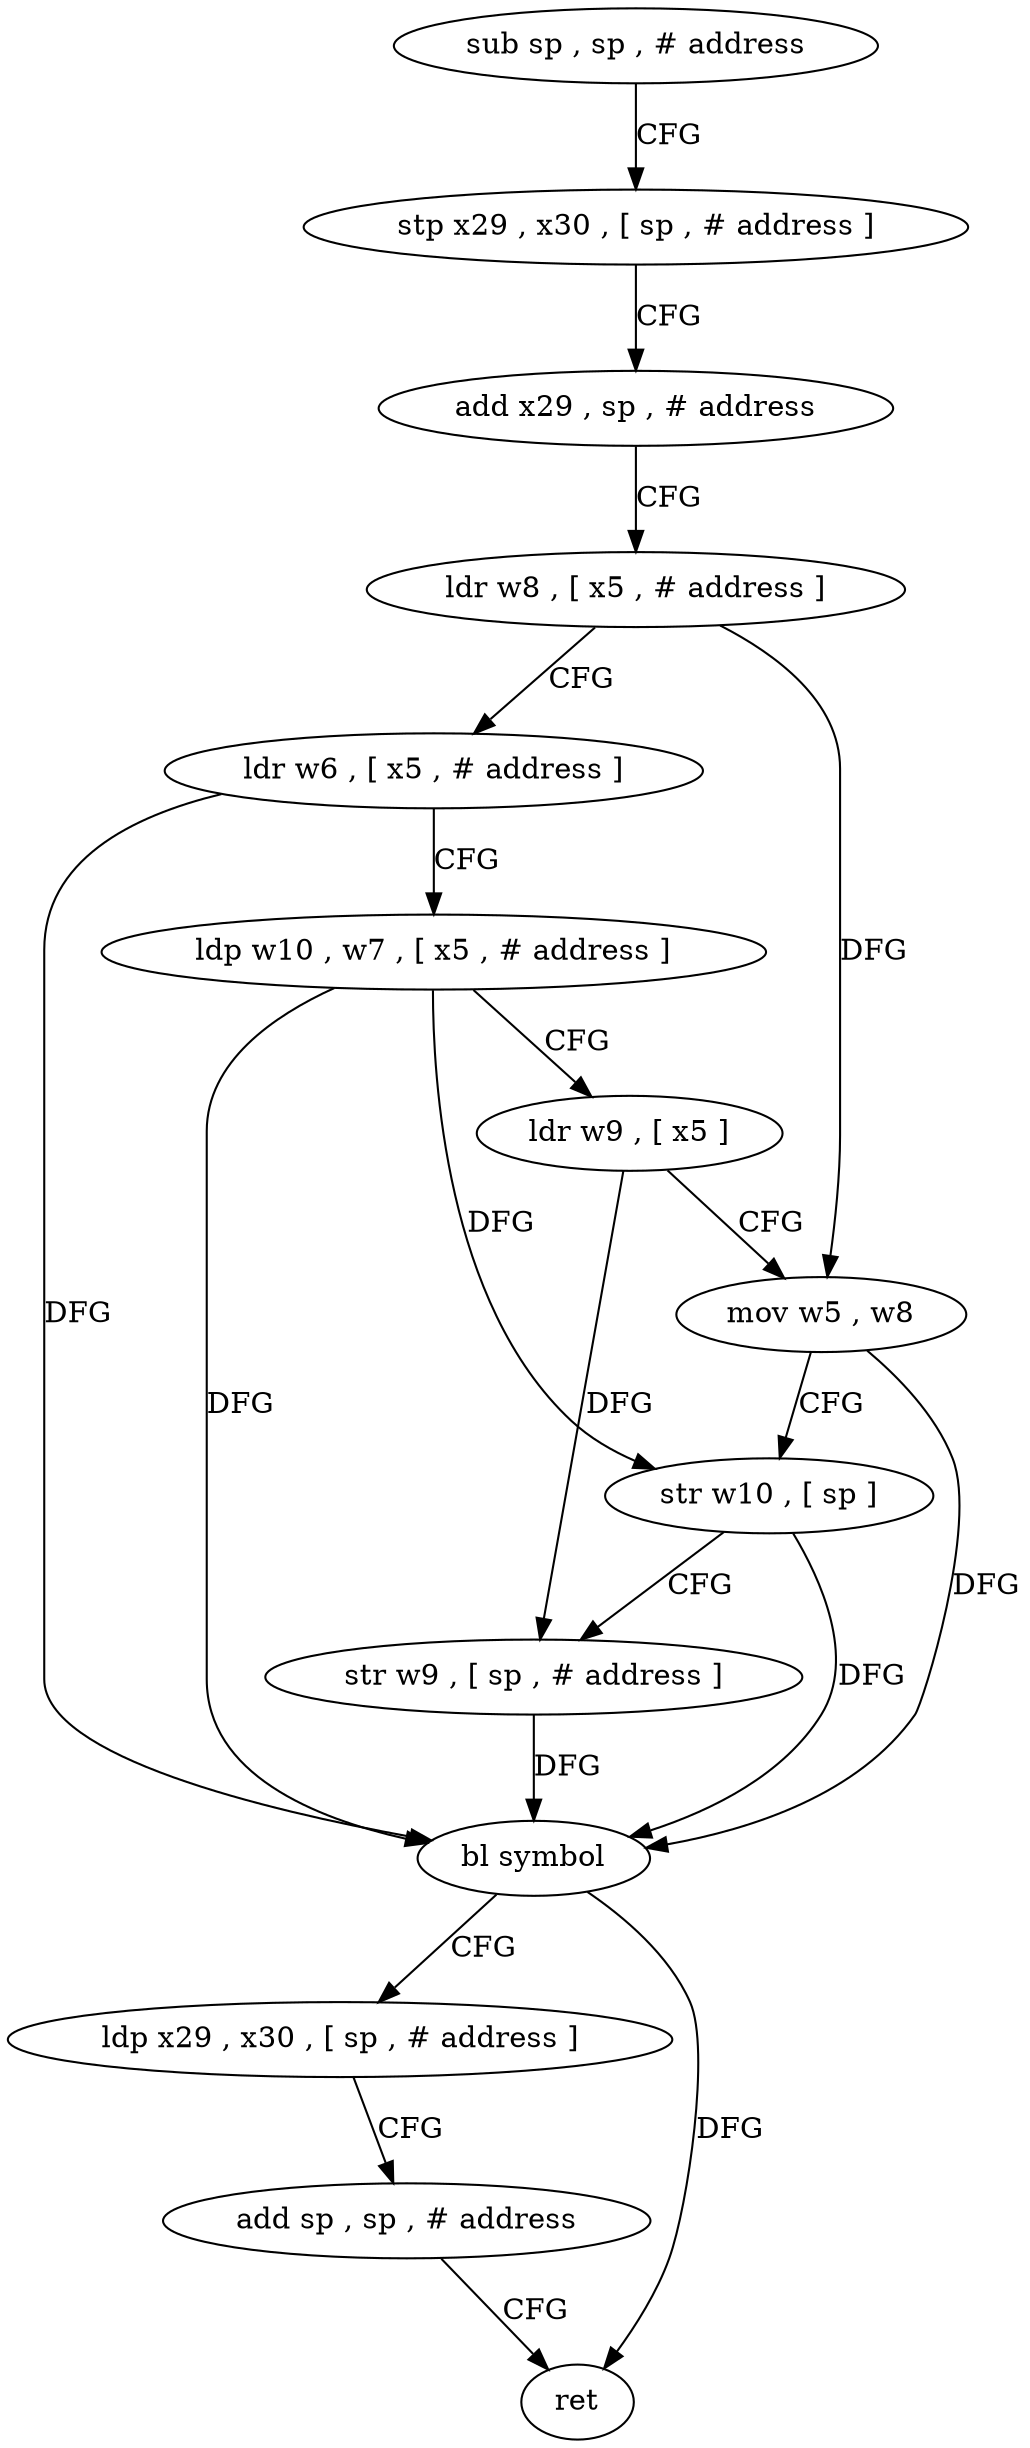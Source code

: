 digraph "func" {
"4284580" [label = "sub sp , sp , # address" ]
"4284584" [label = "stp x29 , x30 , [ sp , # address ]" ]
"4284588" [label = "add x29 , sp , # address" ]
"4284592" [label = "ldr w8 , [ x5 , # address ]" ]
"4284596" [label = "ldr w6 , [ x5 , # address ]" ]
"4284600" [label = "ldp w10 , w7 , [ x5 , # address ]" ]
"4284604" [label = "ldr w9 , [ x5 ]" ]
"4284608" [label = "mov w5 , w8" ]
"4284612" [label = "str w10 , [ sp ]" ]
"4284616" [label = "str w9 , [ sp , # address ]" ]
"4284620" [label = "bl symbol" ]
"4284624" [label = "ldp x29 , x30 , [ sp , # address ]" ]
"4284628" [label = "add sp , sp , # address" ]
"4284632" [label = "ret" ]
"4284580" -> "4284584" [ label = "CFG" ]
"4284584" -> "4284588" [ label = "CFG" ]
"4284588" -> "4284592" [ label = "CFG" ]
"4284592" -> "4284596" [ label = "CFG" ]
"4284592" -> "4284608" [ label = "DFG" ]
"4284596" -> "4284600" [ label = "CFG" ]
"4284596" -> "4284620" [ label = "DFG" ]
"4284600" -> "4284604" [ label = "CFG" ]
"4284600" -> "4284612" [ label = "DFG" ]
"4284600" -> "4284620" [ label = "DFG" ]
"4284604" -> "4284608" [ label = "CFG" ]
"4284604" -> "4284616" [ label = "DFG" ]
"4284608" -> "4284612" [ label = "CFG" ]
"4284608" -> "4284620" [ label = "DFG" ]
"4284612" -> "4284616" [ label = "CFG" ]
"4284612" -> "4284620" [ label = "DFG" ]
"4284616" -> "4284620" [ label = "DFG" ]
"4284620" -> "4284624" [ label = "CFG" ]
"4284620" -> "4284632" [ label = "DFG" ]
"4284624" -> "4284628" [ label = "CFG" ]
"4284628" -> "4284632" [ label = "CFG" ]
}
